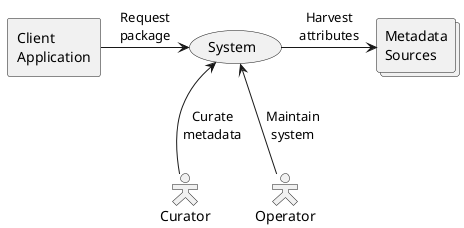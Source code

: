 @startuml

skinparam actorStyle hollow

actor Curator
actor Operator
rectangle "Client\nApplication" as Client
collections "Metadata\nSources" as Sources

usecase System

Client -> System: Request\npackage
Curator -u-> System: Curate\nmetadata
Operator -u-> System: Maintain\nsystem
System -> Sources: Harvest\nattributes

@enduml
